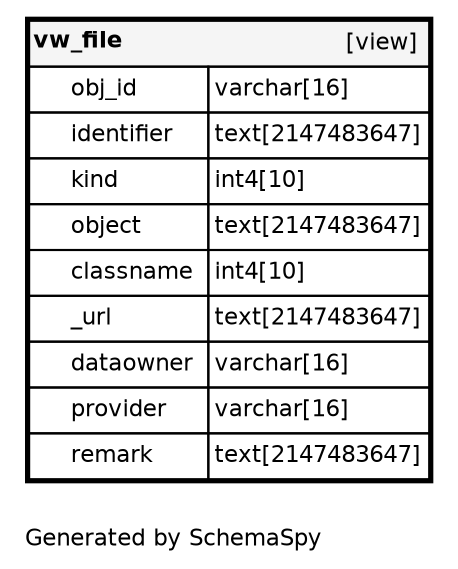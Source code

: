 digraph "oneDegreeRelationshipsDiagram" {
  graph [    rankdir="RL"    bgcolor="#ffffff"    label="\nGenerated by SchemaSpy"    labeljust="l"    nodesep="0.18"    ranksep="0.46"    fontname="Helvetica"    fontsize="11"    ration="compress"  ];  node [    fontname="Helvetica"    fontsize="11"    shape="plaintext"  ];  edge [    arrowsize="0.8"  ];
  "vw_file" [
   label=<
    <TABLE BORDER="2" CELLBORDER="1" CELLSPACING="0" BGCOLOR="#ffffff">
      <TR><TD COLSPAN="4"  BGCOLOR="#f5f5f5"><TABLE BORDER="0" CELLSPACING="0"><TR><TD ALIGN="LEFT" FIXEDSIZE="TRUE" WIDTH="41" HEIGHT="16"><B>vw_file</B></TD><TD ALIGN="RIGHT">[view]</TD></TR></TABLE></TD></TR>
      <TR><TD PORT="obj_id" COLSPAN="2" ALIGN="LEFT"><TABLE BORDER="0" CELLSPACING="0" ALIGN="LEFT"><TR ALIGN="LEFT"><TD ALIGN="LEFT" FIXEDSIZE="TRUE" WIDTH="15" HEIGHT="16"></TD><TD ALIGN="LEFT" FIXEDSIZE="TRUE" WIDTH="65" HEIGHT="16">obj_id</TD></TR></TABLE></TD><TD PORT="obj_id.type" ALIGN="LEFT">varchar[16]</TD></TR>
      <TR><TD PORT="identifier" COLSPAN="2" ALIGN="LEFT"><TABLE BORDER="0" CELLSPACING="0" ALIGN="LEFT"><TR ALIGN="LEFT"><TD ALIGN="LEFT" FIXEDSIZE="TRUE" WIDTH="15" HEIGHT="16"></TD><TD ALIGN="LEFT" FIXEDSIZE="TRUE" WIDTH="65" HEIGHT="16">identifier</TD></TR></TABLE></TD><TD PORT="identifier.type" ALIGN="LEFT">text[2147483647]</TD></TR>
      <TR><TD PORT="kind" COLSPAN="2" ALIGN="LEFT"><TABLE BORDER="0" CELLSPACING="0" ALIGN="LEFT"><TR ALIGN="LEFT"><TD ALIGN="LEFT" FIXEDSIZE="TRUE" WIDTH="15" HEIGHT="16"></TD><TD ALIGN="LEFT" FIXEDSIZE="TRUE" WIDTH="65" HEIGHT="16">kind</TD></TR></TABLE></TD><TD PORT="kind.type" ALIGN="LEFT">int4[10]</TD></TR>
      <TR><TD PORT="object" COLSPAN="2" ALIGN="LEFT"><TABLE BORDER="0" CELLSPACING="0" ALIGN="LEFT"><TR ALIGN="LEFT"><TD ALIGN="LEFT" FIXEDSIZE="TRUE" WIDTH="15" HEIGHT="16"></TD><TD ALIGN="LEFT" FIXEDSIZE="TRUE" WIDTH="65" HEIGHT="16">object</TD></TR></TABLE></TD><TD PORT="object.type" ALIGN="LEFT">text[2147483647]</TD></TR>
      <TR><TD PORT="classname" COLSPAN="2" ALIGN="LEFT"><TABLE BORDER="0" CELLSPACING="0" ALIGN="LEFT"><TR ALIGN="LEFT"><TD ALIGN="LEFT" FIXEDSIZE="TRUE" WIDTH="15" HEIGHT="16"></TD><TD ALIGN="LEFT" FIXEDSIZE="TRUE" WIDTH="65" HEIGHT="16">classname</TD></TR></TABLE></TD><TD PORT="classname.type" ALIGN="LEFT">int4[10]</TD></TR>
      <TR><TD PORT="_url" COLSPAN="2" ALIGN="LEFT"><TABLE BORDER="0" CELLSPACING="0" ALIGN="LEFT"><TR ALIGN="LEFT"><TD ALIGN="LEFT" FIXEDSIZE="TRUE" WIDTH="15" HEIGHT="16"></TD><TD ALIGN="LEFT" FIXEDSIZE="TRUE" WIDTH="65" HEIGHT="16">_url</TD></TR></TABLE></TD><TD PORT="_url.type" ALIGN="LEFT">text[2147483647]</TD></TR>
      <TR><TD PORT="dataowner" COLSPAN="2" ALIGN="LEFT"><TABLE BORDER="0" CELLSPACING="0" ALIGN="LEFT"><TR ALIGN="LEFT"><TD ALIGN="LEFT" FIXEDSIZE="TRUE" WIDTH="15" HEIGHT="16"></TD><TD ALIGN="LEFT" FIXEDSIZE="TRUE" WIDTH="65" HEIGHT="16">dataowner</TD></TR></TABLE></TD><TD PORT="dataowner.type" ALIGN="LEFT">varchar[16]</TD></TR>
      <TR><TD PORT="provider" COLSPAN="2" ALIGN="LEFT"><TABLE BORDER="0" CELLSPACING="0" ALIGN="LEFT"><TR ALIGN="LEFT"><TD ALIGN="LEFT" FIXEDSIZE="TRUE" WIDTH="15" HEIGHT="16"></TD><TD ALIGN="LEFT" FIXEDSIZE="TRUE" WIDTH="65" HEIGHT="16">provider</TD></TR></TABLE></TD><TD PORT="provider.type" ALIGN="LEFT">varchar[16]</TD></TR>
      <TR><TD PORT="remark" COLSPAN="2" ALIGN="LEFT"><TABLE BORDER="0" CELLSPACING="0" ALIGN="LEFT"><TR ALIGN="LEFT"><TD ALIGN="LEFT" FIXEDSIZE="TRUE" WIDTH="15" HEIGHT="16"></TD><TD ALIGN="LEFT" FIXEDSIZE="TRUE" WIDTH="65" HEIGHT="16">remark</TD></TR></TABLE></TD><TD PORT="remark.type" ALIGN="LEFT">text[2147483647]</TD></TR>
    </TABLE>>
    URL="../../tables/vw_file.html"
    target="_top"
    tooltip="vw_file"
  ];
}

